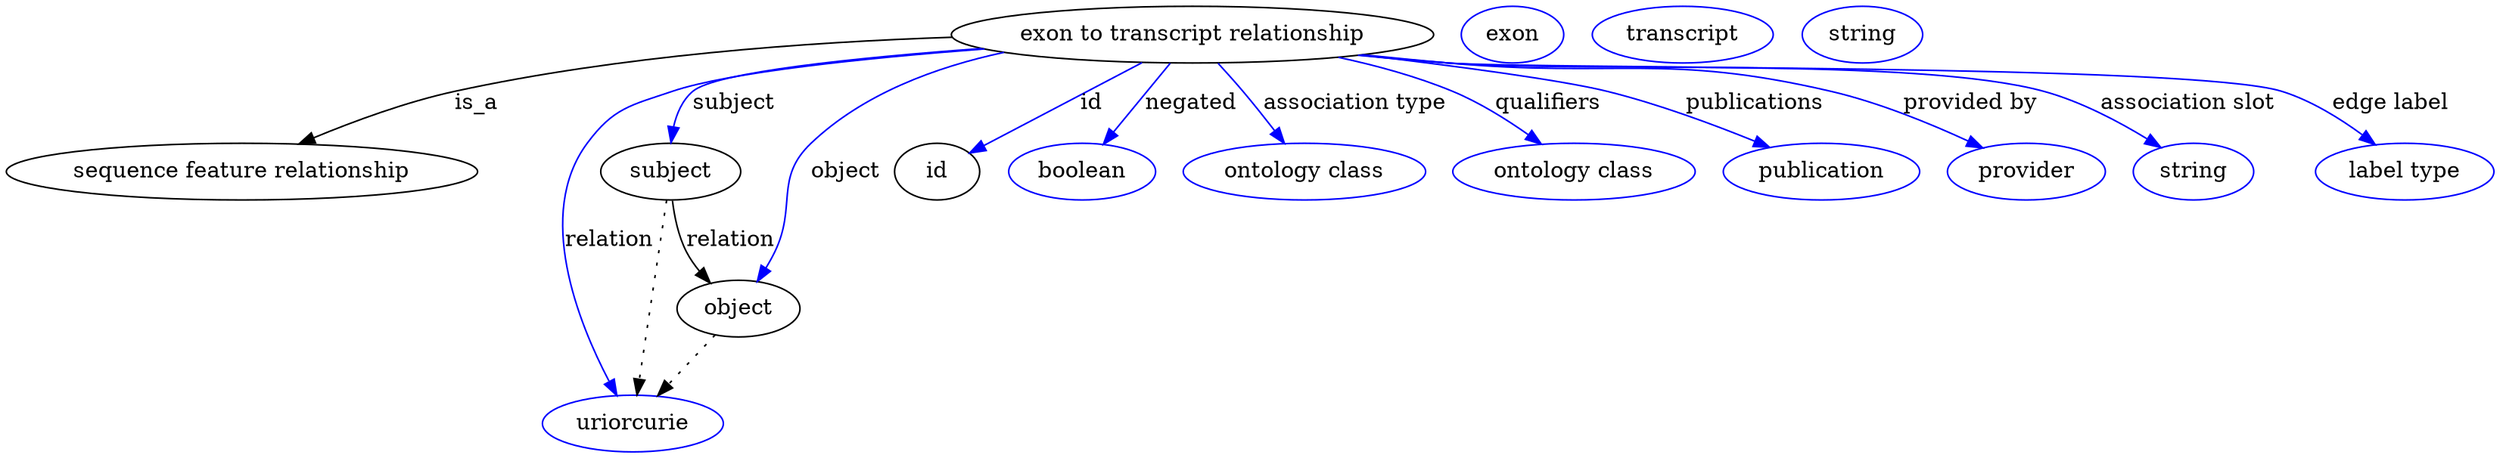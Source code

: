 digraph {
	graph [bb="0,0,1303.2,283"];
	node [label="\N"];
	"exon to transcript relationship"	 [height=0.5,
		label="exon to transcript relationship",
		pos="623.74,265",
		width=3.2317];
	"sequence feature relationship"	 [height=0.5,
		pos="113.74,178",
		width=3.1594];
	"exon to transcript relationship" -> "sequence feature relationship"	 [label=is_a,
		lp="230.74,221.5",
		pos="e,142.77,195.5 512.65,259.57 412.46,253.86 272.95,243.65 219.74,229 196.11,222.5 171.35,210.88 151.7,200.38"];
	subject	 [height=0.5,
		pos="330.74,178",
		width=0.99297];
	"exon to transcript relationship" -> subject	 [color=blue,
		label=subject,
		lp="369.24,221.5",
		pos="e,332.77,196.09 520.8,256.61 448.85,249.87 363.3,239.8 349.74,229 342.57,223.29 338.1,214.58 335.32,205.97",
		style=solid];
	relation	 [color=blue,
		height=0.5,
		label=uriorcurie,
		pos="312.74,18",
		width=1.2638];
	"exon to transcript relationship" -> relation	 [color=blue,
		label=relation,
		lp="294.74,134.5",
		pos="e,302.96,35.659 519.18,257.1 450.62,250.95 367.77,241.37 334.74,229 310.15,219.79 299.34,218.46 285.74,196 257.06,148.63 281.01,\
81.572 298.48,44.765",
		style=solid];
	object	 [height=0.5,
		pos="372.74,91",
		width=0.9027];
	"exon to transcript relationship" -> object	 [color=blue,
		label=object,
		lp="428.74,178",
		pos="e,380.9,108.44 557,250.22 502.97,237.03 432.55,216.66 411.74,196 388.8,173.22 400.43,157.14 388.74,127 387.55,123.94 386.25,120.76 \
384.91,117.62",
		style=solid];
	id	 [height=0.5,
		pos="481.74,178",
		width=0.75];
	"exon to transcript relationship" -> id	 [color=blue,
		label=id,
		lp="567.24,221.5",
		pos="e,501.74,190.25 595,247.39 570.32,232.27 534.92,210.58 510.29,195.49",
		style=solid];
	negated	 [color=blue,
		height=0.5,
		label=boolean,
		pos="564.74,178",
		width=1.0652];
	"exon to transcript relationship" -> negated	 [color=blue,
		label=negated,
		lp="620.24,221.5",
		pos="e,576.55,195.41 611.52,246.97 603.1,234.56 591.78,217.88 582.39,204.03",
		style=solid];
	"association type"	 [color=blue,
		height=0.5,
		label="ontology class",
		pos="682.74,178",
		width=1.7151];
	"exon to transcript relationship" -> "association type"	 [color=blue,
		label="association type",
		lp="701.74,221.5",
		pos="e,670.73,195.71 635.96,246.97 644.33,234.64 655.55,218.1 664.9,204.3",
		style=solid];
	qualifiers	 [color=blue,
		height=0.5,
		label="ontology class",
		pos="823.74,178",
		width=1.7151];
	"exon to transcript relationship" -> qualifiers	 [color=blue,
		label=qualifiers,
		lp="801.74,221.5",
		pos="e,802.85,195.14 690.61,250.24 710.15,244.78 731.22,237.74 749.74,229 765.48,221.57 781.56,210.93 794.69,201.29",
		style=solid];
	publications	 [color=blue,
		height=0.5,
		label=publication,
		pos="953.74,178",
		width=1.3902];
	"exon to transcript relationship" -> publications	 [color=blue,
		label=publications,
		lp="907.24,221.5",
		pos="e,923.84,192.73 707.33,252.48 754.56,245.02 808.65,235.73 831.74,229 860.21,220.7 891.02,207.79 914.55,197.03",
		style=solid];
	"provided by"	 [color=blue,
		height=0.5,
		label=provider,
		pos="1061.7,178",
		width=1.1193];
	"exon to transcript relationship" -> "provided by"	 [color=blue,
		label="provided by",
		lp="1021.7,221.5",
		pos="e,1036.1,192.03 707.04,252.4 720.95,250.47 735.24,248.59 748.74,247 835.62,236.76 860.01,250.75 944.74,229 973.6,221.59 1004.4,207.89 \
1027.2,196.56",
		style=solid];
	"association slot"	 [color=blue,
		height=0.5,
		label=string,
		pos="1150.7,178",
		width=0.84854];
	"exon to transcript relationship" -> "association slot"	 [color=blue,
		label="association slot",
		lp="1135.7,221.5",
		pos="e,1131.4,192.11 705.65,252.19 719.99,250.24 734.78,248.41 748.74,247 817.4,240.08 992.46,248.21 1058.7,229 1081.7,222.33 1105.3,\
209.11 1122.8,197.8",
		style=solid];
	"edge label"	 [color=blue,
		height=0.5,
		label="label type",
		pos="1257.7,178",
		width=1.2638];
	"exon to transcript relationship" -> "edge label"	 [color=blue,
		label="edge label",
		lp="1238.7,221.5",
		pos="e,1239.3,194.66 704.96,252.09 719.51,250.12 734.55,248.31 748.74,247 844.64,238.13 1090.2,258.96 1181.7,229 1199.7,223.11 1217.5,\
211.64 1231.3,201.07",
		style=solid];
	subject -> relation	 [pos="e,314.79,36.223 328.71,159.96 325.6,132.35 319.64,79.375 315.95,46.525",
		style=dotted];
	subject -> object	 [label=relation,
		lp="367.74,134.5",
		pos="e,359.12,107.49 334.87,159.99 337.54,149.97 341.5,137.45 346.74,127 348.64,123.2 350.93,119.37 353.36,115.69"];
	"exon to transcript relationship_subject"	 [color=blue,
		height=0.5,
		label=exon,
		pos="785.74,265",
		width=0.77632];
	object -> relation	 [pos="e,326.93,35.261 359.12,74.435 351.54,65.207 341.94,53.528 333.44,43.191",
		style=dotted];
	"exon to transcript relationship_object"	 [color=blue,
		height=0.5,
		label=transcript,
		pos="875.74,265",
		width=1.2277];
	association_id	 [color=blue,
		height=0.5,
		label=string,
		pos="968.74,265",
		width=0.84854];
}
